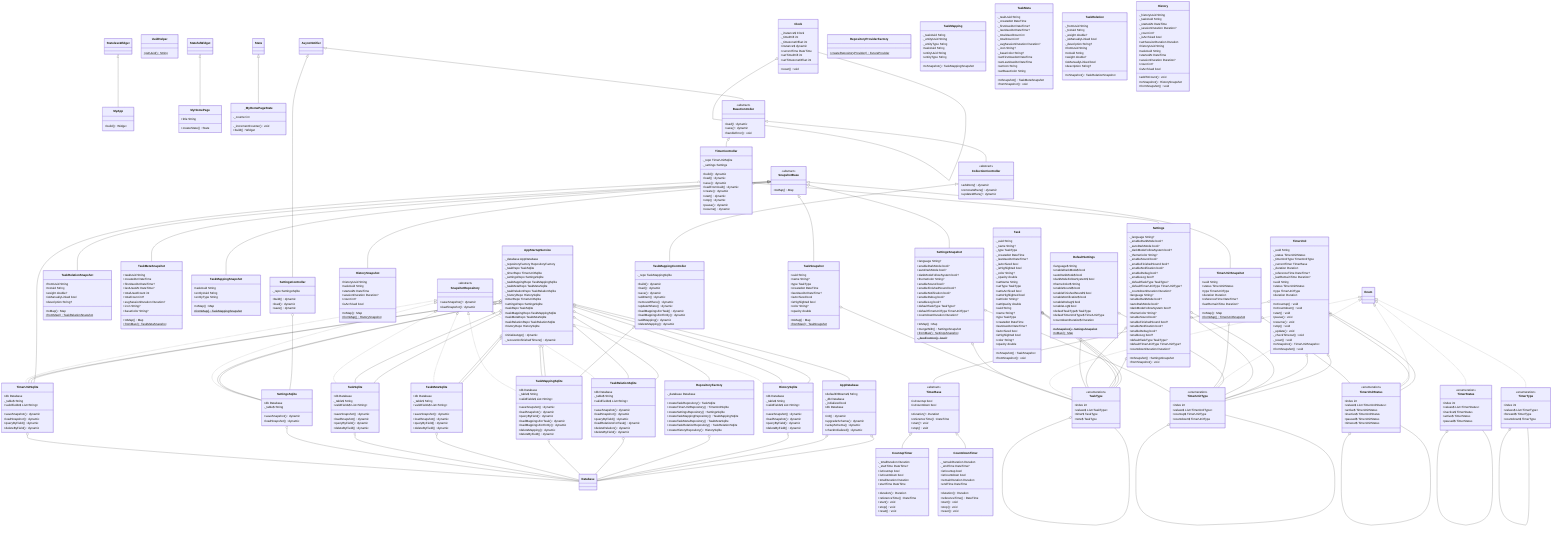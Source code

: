 classDiagram
class SettingsSnapshot
SettingsSnapshot : +language String?
SettingsSnapshot : +enableDarkMode bool?
SettingsSnapshot : +autoDarkMode bool?
SettingsSnapshot : +darkModeFollowSystem bool?
SettingsSnapshot : +themeColor String?
SettingsSnapshot : +enableSound bool?
SettingsSnapshot : +enableFinishedSound bool?
SettingsSnapshot : +enableNotification bool?
SettingsSnapshot : +enableDebug bool?
SettingsSnapshot : +enableLog bool?
SettingsSnapshot : +defaultTaskType TaskType?
SettingsSnapshot o-- TaskType
SettingsSnapshot : +defaultTimerUnitType TimerUnitType?
SettingsSnapshot o-- TimerUnitType
SettingsSnapshot : +countdownDuration Duration?
SettingsSnapshot : +toMap() Map<String, dynamic>
SettingsSnapshot : +mergeWith() SettingsSnapshot
SettingsSnapshot : +fromMap()$ SettingsSnapshot
SettingsSnapshot : -_boolFromInt()$ bool?
SnapshotBase <|-- SettingsSnapshot

class TaskRelationSnapshot
TaskRelationSnapshot : +fromUuid String
TaskRelationSnapshot : +toUuid String
TaskRelationSnapshot : +weight double?
TaskRelationSnapshot : +isManuallyLinked bool
TaskRelationSnapshot : +description String?
TaskRelationSnapshot : +toMap() Map<String, dynamic>
TaskRelationSnapshot : +fromMap()$ TaskRelationSnapshot
SnapshotBase <|-- TaskRelationSnapshot

class TaskMetaSnapshot
TaskMetaSnapshot : +taskUuid String
TaskMetaSnapshot : +createdAt DateTime
TaskMetaSnapshot : +firstUsedAt DateTime?
TaskMetaSnapshot : +lastUsedAt DateTime?
TaskMetaSnapshot : +totalUsedCount int
TaskMetaSnapshot : +totalCount int?
TaskMetaSnapshot : +avgSessionDuration Duration?
TaskMetaSnapshot : +icon String?
TaskMetaSnapshot : +baseColor String?
TaskMetaSnapshot : +toMap() Map<String, dynamic>
TaskMetaSnapshot : +fromMap()$ TaskMetaSnapshot
SnapshotBase <|-- TaskMetaSnapshot

class TaskMappingSnapshot
TaskMappingSnapshot : +taskUuid String
TaskMappingSnapshot : +entityUuid String
TaskMappingSnapshot : +entityType String
TaskMappingSnapshot : +toMap() Map<String, dynamic>
TaskMappingSnapshot : +fromMap()$ TaskMappingSnapshot
SnapshotBase <|-- TaskMappingSnapshot

class TaskSnapshot
TaskSnapshot : +uuid String
TaskSnapshot : +name String?
TaskSnapshot : +type TaskType
TaskSnapshot o-- TaskType
TaskSnapshot : +createdAt DateTime
TaskSnapshot : +lastUsedAt DateTime?
TaskSnapshot : +isArchived bool
TaskSnapshot : +isHighlighted bool
TaskSnapshot : +color String?
TaskSnapshot : +opacity double
TaskSnapshot : +toMap() Map<String, dynamic>
TaskSnapshot : +fromMap()$ TaskSnapshot
SnapshotBase <|-- TaskSnapshot

class HistorySnapshot
HistorySnapshot : +historyUuid String
HistorySnapshot : +taskUuid String
HistorySnapshot : +startedAt DateTime
HistorySnapshot : +sessionDuration Duration?
HistorySnapshot : +count int?
HistorySnapshot : +isArchived bool
HistorySnapshot : +toMap() Map<String, dynamic>
HistorySnapshot : +fromMap()$ HistorySnapshot
SnapshotBase <|-- HistorySnapshot

class TimerUnitSnapshot
TimerUnitSnapshot : +uuid String
TimerUnitSnapshot : +status TimerUnitStatus
TimerUnitSnapshot o-- TimerUnitStatus
TimerUnitSnapshot : +type TimerUnitType
TimerUnitSnapshot o-- TimerUnitType
TimerUnitSnapshot : +duration Duration
TimerUnitSnapshot : +referenceTime DateTime?
TimerUnitSnapshot : +lastRemainTime Duration?
TimerUnitSnapshot : +toMap() Map<String, dynamic>
TimerUnitSnapshot : +fromMap()$ TimerUnitSnapshot
SnapshotBase <|-- TimerUnitSnapshot

class SnapshotBase
<<abstract>> SnapshotBase
SnapshotBase : +toMap()* Map<String, dynamic>

class TimerStatus
<<enumeration>> TimerStatus
TimerStatus : +index int
TimerStatus : +values$ List~TimerStatus~
TimerStatus : +inactive$ TimerStatus
TimerStatus o-- TimerStatus
TimerStatus : +active$ TimerStatus
TimerStatus o-- TimerStatus
TimerStatus : +paused$ TimerStatus
TimerStatus o-- TimerStatus
Enum <|.. TimerStatus

class TimerType
<<enumeration>> TimerType
TimerType : +index int
TimerType : +values$ List~TimerType~
TimerType : +forward$ TimerType
TimerType o-- TimerType
TimerType : +countdown$ TimerType
TimerType o-- TimerType
Enum <|.. TimerType

class TimerUnitType
<<enumeration>> TimerUnitType
TimerUnitType : +index int
TimerUnitType : +values$ List~TimerUnitType~
TimerUnitType : +countup$ TimerUnitType
TimerUnitType o-- TimerUnitType
TimerUnitType : +countdown$ TimerUnitType
TimerUnitType o-- TimerUnitType
Enum <|.. TimerUnitType

class TaskType
<<enumeration>> TaskType
TaskType : +index int
TaskType : +values$ List~TaskType~
TaskType : +timer$ TaskType
TaskType o-- TaskType
TaskType : +note$ TaskType
TaskType o-- TaskType
Enum <|.. TaskType

class TimerUnitStatus
<<enumeration>> TimerUnitStatus
TimerUnitStatus : +index int
TimerUnitStatus : +values$ List~TimerUnitStatus~
TimerUnitStatus : +active$ TimerUnitStatus
TimerUnitStatus o-- TimerUnitStatus
TimerUnitStatus : +inactive$ TimerUnitStatus
TimerUnitStatus o-- TimerUnitStatus
TimerUnitStatus : +paused$ TimerUnitStatus
TimerUnitStatus o-- TimerUnitStatus
TimerUnitStatus : +timeout$ TimerUnitStatus
TimerUnitStatus o-- TimerUnitStatus
Enum <|.. TimerUnitStatus

class DefaultSettings
DefaultSettings : +language$ String
DefaultSettings : +enableDarkMode$ bool
DefaultSettings : +autoDarkMode$ bool
DefaultSettings : +darkModeFollowSystem$ bool
DefaultSettings : +themeColor$ String
DefaultSettings : +enableSound$ bool
DefaultSettings : +enableFinishedSound$ bool
DefaultSettings : +enableNotification$ bool
DefaultSettings : +enableDebug$ bool
DefaultSettings : +enableLog$ bool
DefaultSettings : +defaultTaskType$ TaskType
DefaultSettings o-- TaskType
DefaultSettings : +defaultTimerUnitType$ TimerUnitType
DefaultSettings o-- TimerUnitType
DefaultSettings : +countdownDuration$ Duration
DefaultSettings : +toSnapshot()$ SettingsSnapshot
DefaultSettings : +toMap()$ Map<String, dynamic>

class Clock
Clock : -_instance$ Clock
Clock o-- Clock
Clock : -_timeDrift int
Clock : -_timezoneOffset int
Clock : +instance$ dynamic
Clock : +currentTime DateTime
Clock : +setTimeDrift int
Clock : +setTimezoneOffset int
Clock : +reset() void

class UuidHelper
UuidHelper : +getUuid()$ String

class TimerUnitSqlite
TimerUnitSqlite : +db Database
TimerUnitSqlite o-- Database
TimerUnitSqlite : -_table$ String
TimerUnitSqlite : +validFields$ List~String~
TimerUnitSqlite : +saveSnapshot() dynamic
TimerUnitSqlite : +loadSnapshot() dynamic
TimerUnitSqlite : +queryByField() dynamic
TimerUnitSqlite : +deleteByField() dynamic
SnapshotRepository <|.. TimerUnitSqlite

class SettingsSqlite
SettingsSqlite : +db Database
SettingsSqlite o-- Database
SettingsSqlite : -_table$ String
SettingsSqlite : +saveSnapshot() dynamic
SettingsSqlite : +loadSnapshot() dynamic
SnapshotRepository <|.. SettingsSqlite

class SnapshotRepository
<<abstract>> SnapshotRepository
SnapshotRepository : +saveSnapshot()* dynamic
SnapshotRepository : +loadSnapshot()* dynamic

class TaskSqlite
TaskSqlite : +db Database
TaskSqlite o-- Database
TaskSqlite : -_table$ String
TaskSqlite : +validFields$ List~String~
TaskSqlite : +saveSnapshot() dynamic
TaskSqlite : +loadSnapshot() dynamic
TaskSqlite : +queryByField() dynamic
TaskSqlite : +deleteByField() dynamic
SnapshotRepository <|.. TaskSqlite

class TaskMetaSqlite
TaskMetaSqlite : +db Database
TaskMetaSqlite o-- Database
TaskMetaSqlite : -_table$ String
TaskMetaSqlite : +validFields$ List~String~
TaskMetaSqlite : +saveSnapshot() dynamic
TaskMetaSqlite : +loadSnapshot() dynamic
TaskMetaSqlite : +queryByField() dynamic
TaskMetaSqlite : +deleteByField() dynamic
SnapshotRepository <|.. TaskMetaSqlite

class TaskMappingSqlite
TaskMappingSqlite : +db Database
TaskMappingSqlite o-- Database
TaskMappingSqlite : -_table$ String
TaskMappingSqlite : +validFields$ List~String~
TaskMappingSqlite : +saveSnapshot() dynamic
TaskMappingSqlite : +loadSnapshot() dynamic
TaskMappingSqlite : +queryByField() dynamic
TaskMappingSqlite : +loadMappingsForTask() dynamic
TaskMappingSqlite : +loadMappingsForEntity() dynamic
TaskMappingSqlite : +deleteMapping() dynamic
TaskMappingSqlite : +deleteByField() dynamic
SnapshotRepository <|.. TaskMappingSqlite

class TaskRelationSqlite
TaskRelationSqlite : +db Database
TaskRelationSqlite o-- Database
TaskRelationSqlite : -_table$ String
TaskRelationSqlite : +validFields$ List~String~
TaskRelationSqlite : +saveSnapshot() dynamic
TaskRelationSqlite : +loadSnapshot() dynamic
TaskRelationSqlite : +queryByField() dynamic
TaskRelationSqlite : +loadRelationsForTask() dynamic
TaskRelationSqlite : +deleteRelation() dynamic
TaskRelationSqlite : +deleteByField() dynamic
SnapshotRepository <|.. TaskRelationSqlite

class RepositoryFactory
RepositoryFactory : -_database Database
RepositoryFactory o-- Database
RepositoryFactory : +createTaskRepository() TaskSqlite
RepositoryFactory : +createTimerUnitRepository() TimerUnitSqlite
RepositoryFactory : +createSettingsRepository() SettingsSqlite
RepositoryFactory : +createTaskMappingRepository() TaskMappingSqlite
RepositoryFactory : +createTaskMetaRepository() TaskMetaSqlite
RepositoryFactory : +createTaskRelationRepository() TaskRelationSqlite
RepositoryFactory : +createHistoryRepository() HistorySqlite

class HistorySqlite
HistorySqlite : +db Database
HistorySqlite o-- Database
HistorySqlite : -_table$ String
HistorySqlite : +validFields$ List~String~
HistorySqlite : +saveSnapshot() dynamic
HistorySqlite : +loadSnapshot() dynamic
HistorySqlite : +queryByField() dynamic
HistorySqlite : +deleteByField() dynamic
SnapshotRepository <|.. HistorySqlite

class AppDatabase
AppDatabase : +defaultDbName$ String
AppDatabase : -_db Database
AppDatabase o-- Database
AppDatabase : -_initialized bool
AppDatabase : +db Database
AppDatabase o-- Database
AppDatabase : +init() dynamic
AppDatabase : +upgradeSchema() dynamic
AppDatabase : +setupSchema() dynamic
AppDatabase : +checkInitialized() dynamic

class MyApp
MyApp : +build() Widget
StatelessWidget <|-- MyApp

class MyHomePage
MyHomePage : +title String
MyHomePage : +createState() State<MyHomePage>
StatefulWidget <|-- MyHomePage

class _MyHomePageState
_MyHomePageState : -_counter int
_MyHomePageState : -_incrementCounter() void
_MyHomePageState : +build() Widget
State <|-- _MyHomePageState

class Settings
Settings : -_language String?
Settings : -_enableDarkMode bool?
Settings : -_autoDarkMode bool?
Settings : -_darkModeFollowSystem bool?
Settings : -_themeColor String?
Settings : -_enableSound bool?
Settings : -_enableFinishedSound bool?
Settings : -_enableNotification bool?
Settings : -_enableDebug bool?
Settings : -_enableLog bool?
Settings : -_defaultTaskType TaskType?
Settings o-- TaskType
Settings : -_defaultTimerUnitType TimerUnitType?
Settings o-- TimerUnitType
Settings : -_countdownDuration Duration?
Settings : +language String?
Settings : +enableDarkMode bool?
Settings : +autoDarkMode bool?
Settings : +darkModeFollowSystem bool?
Settings : +themeColor String?
Settings : +enableSound bool?
Settings : +enableFinishedSound bool?
Settings : +enableNotification bool?
Settings : +enableDebug bool?
Settings : +enableLog bool?
Settings : +defaultTaskType TaskType?
Settings o-- TaskType
Settings : +defaultTimerUnitType TimerUnitType?
Settings o-- TimerUnitType
Settings : +countdownDuration Duration?
Settings : +toSnapshot() SettingsSnapshot
Settings : +fromSnapshot() void

class AppStartupService
AppStartupService : -_database AppDatabase
AppStartupService o-- AppDatabase
AppStartupService : -_repositoryFactory RepositoryFactory
AppStartupService o-- RepositoryFactory
AppStartupService : -_taskRepo TaskSqlite
AppStartupService o-- TaskSqlite
AppStartupService : -_timerRepo TimerUnitSqlite
AppStartupService o-- TimerUnitSqlite
AppStartupService : -_settingsRepo SettingsSqlite
AppStartupService o-- SettingsSqlite
AppStartupService : -_taskMappingRepo TaskMappingSqlite
AppStartupService o-- TaskMappingSqlite
AppStartupService : -_taskMetaRepo TaskMetaSqlite
AppStartupService o-- TaskMetaSqlite
AppStartupService : -_taskRelationRepo TaskRelationSqlite
AppStartupService o-- TaskRelationSqlite
AppStartupService : -_historyRepo HistorySqlite
AppStartupService o-- HistorySqlite
AppStartupService : +timerRepo TimerUnitSqlite
AppStartupService o-- TimerUnitSqlite
AppStartupService : +settingsRepo SettingsSqlite
AppStartupService o-- SettingsSqlite
AppStartupService : +taskRepo TaskSqlite
AppStartupService o-- TaskSqlite
AppStartupService : +taskMappingRepo TaskMappingSqlite
AppStartupService o-- TaskMappingSqlite
AppStartupService : +taskMetaRepo TaskMetaSqlite
AppStartupService o-- TaskMetaSqlite
AppStartupService : +taskRelationRepo TaskRelationSqlite
AppStartupService o-- TaskRelationSqlite
AppStartupService : +historyRepo HistorySqlite
AppStartupService o-- HistorySqlite
AppStartupService : +initializeApp() dynamic
AppStartupService : -_recoverUnfinishedTimers() dynamic

class SettingsController
SettingsController : -_repo SettingsSqlite
SettingsController o-- SettingsSqlite
SettingsController : +build() dynamic
SettingsController : +load() dynamic
SettingsController : +save() dynamic
AsyncNotifier <|-- SettingsController

class CollectionController
<<abstract>> CollectionController
CollectionController : +addItem()* dynamic
CollectionController : +removeWhere()* dynamic
CollectionController : +updateWhere()* dynamic
BaseController <|-- CollectionController

class TaskMappingController
TaskMappingController : -_repo TaskMappingSqlite
TaskMappingController o-- TaskMappingSqlite
TaskMappingController : +build() dynamic
TaskMappingController : +load() dynamic
TaskMappingController : +save() dynamic
TaskMappingController : +addItem() dynamic
TaskMappingController : +removeWhere() dynamic
TaskMappingController : +updateWhere() dynamic
TaskMappingController : +loadMappingsForTask() dynamic
TaskMappingController : +loadMappingsForEntity() dynamic
TaskMappingController : +addMapping() dynamic
TaskMappingController : +deleteMapping() dynamic
CollectionController <|-- TaskMappingController

class BaseController
<<abstract>> BaseController
BaseController : +load()* dynamic
BaseController : +save()* dynamic
BaseController : +handleError() void
AsyncNotifier <|-- BaseController

class TimerController
TimerController : -_repo TimerUnitSqlite
TimerController o-- TimerUnitSqlite
TimerController : -_settings Settings
TimerController o-- Settings
TimerController : +build() dynamic
TimerController : +load() dynamic
TimerController : +save() dynamic
TimerController : +loadFromUuid() dynamic
TimerController : +create() dynamic
TimerController : +start() dynamic
TimerController : +stop() dynamic
TimerController : +pause() dynamic
TimerController : +resume() dynamic
BaseController <|-- TimerController

class RepositoryProviderFactory
RepositoryProviderFactory : +createRepositoryProvider()$ FutureProvider<T>

class Task
Task : -_uuid String
Task : -_name String?
Task : -_type TaskType
Task o-- TaskType
Task : -_createdAt DateTime
Task : -_lastUsedAt DateTime?
Task : -_isArchived bool
Task : -_isHighlighted bool
Task : -_color String?
Task : -_opacity double
Task : +setName String
Task : +setType TaskType
Task o-- TaskType
Task : +setIsArchived bool
Task : +setIsHighlighted bool
Task : +setColor String?
Task : +setOpacity double
Task : +uuid String
Task : +name String?
Task : +type TaskType
Task o-- TaskType
Task : +createdAt DateTime
Task : +lastUsedAt DateTime?
Task : +isArchived bool
Task : +isHighlighted bool
Task : +color String?
Task : +opacity double
Task : +toSnapshot() TaskSnapshot
Task : +fromSnapshot() void

class TaskMapping
TaskMapping : -_taskUuid String
TaskMapping : -_entityUuid String
TaskMapping : -_entityType String
TaskMapping : +taskUuid String
TaskMapping : +entityUuid String
TaskMapping : +entityType String
TaskMapping : +toSnapshot() TaskMappingSnapshot

class TaskMeta
TaskMeta : -_taskUuid String
TaskMeta : -_createdAt DateTime
TaskMeta : -_firstUsedAt DateTime?
TaskMeta : -_lastUsedAt DateTime?
TaskMeta : -_totalUsedCount int
TaskMeta : -_totalCount int?
TaskMeta : -_avgSessionDuration Duration?
TaskMeta : -_icon String?
TaskMeta : -_baseColor String?
TaskMeta : +setFirstUsedAt DateTime
TaskMeta : +setLastUsedAt DateTime
TaskMeta : +setIcon String
TaskMeta : +setBaseColor String
TaskMeta : +toSnapshot() TaskMetaSnapshot
TaskMeta : +fromSnapshot() void

class TaskRelation
TaskRelation : -_fromUuid String
TaskRelation : -_toUuid String
TaskRelation : -_weight double?
TaskRelation : -_isManuallyLinked bool
TaskRelation : -_description String?
TaskRelation : +fromUuid String
TaskRelation : +toUuid String
TaskRelation : +weight double?
TaskRelation : +isManuallyLinked bool
TaskRelation : +description String?
TaskRelation : +toSnapshot() TaskRelationSnapshot

class History
History : -_historyUuid String
History : -_taskUuid String
History : -_startedAt DateTime
History : -_sessionDuration Duration?
History : -_count int?
History : -_isArchived bool
History : +setSessionDuration Duration
History : +historyUuid String
History : +taskUuid String
History : +startedAt DateTime
History : +sessionDuration Duration?
History : +count int?
History : +isArchived bool
History : +addToCount() void
History : +toSnapshot() HistorySnapshot
History : +fromSnapshot() void

class TimerUnit
TimerUnit : -_uuid String
TimerUnit : -_status TimerUnitStatus
TimerUnit o-- TimerUnitStatus
TimerUnit : -_timerUnitType TimerUnitType
TimerUnit o-- TimerUnitType
TimerUnit : -_currentTimer TimerBase
TimerUnit o-- TimerBase
TimerUnit : -_duration Duration
TimerUnit : -_referenceTime DateTime?
TimerUnit : -_lastRemainTime Duration?
TimerUnit : +uuid String
TimerUnit : +status TimerUnitStatus
TimerUnit o-- TimerUnitStatus
TimerUnit : +type TimerUnitType
TimerUnit o-- TimerUnitType
TimerUnit : +duration Duration
TimerUnit : +toCountup() void
TimerUnit : +toCountdown() void
TimerUnit : +start() void
TimerUnit : +pause() void
TimerUnit : +resume() void
TimerUnit : +stop() void
TimerUnit : -_update() void
TimerUnit : -_checkTimeout() void
TimerUnit : -_reset() void
TimerUnit : +toSnapshot() TimerUnitSnapshot
TimerUnit : +fromSnapshot() void

class TimerBase
<<abstract>> TimerBase
TimerBase : +isCountup bool
TimerBase : +isCountdown bool
TimerBase : +duration()* Duration
TimerBase : +referenceTime()* DateTime
TimerBase : +start()* void
TimerBase : +stop()* void

class CountupTimer
CountupTimer : -_totalDuration Duration
CountupTimer : -_startTime DateTime?
CountupTimer : +isCountup bool
CountupTimer : +isCountdown bool
CountupTimer : +totalDuration Duration
CountupTimer : +startTime DateTime
CountupTimer : +duration() Duration
CountupTimer : +referenceTime() DateTime
CountupTimer : +start() void
CountupTimer : +stop() void
CountupTimer : +reset() void
TimerBase <|-- CountupTimer

class CountdownTimer
CountdownTimer : -_remainDuration Duration
CountdownTimer : -_endTime DateTime?
CountdownTimer : +isCountup bool
CountdownTimer : +isCountdown bool
CountdownTimer : +remainDuration Duration
CountdownTimer : +endTime DateTime
CountdownTimer : +duration() Duration
CountdownTimer : +referenceTime() DateTime
CountdownTimer : +start() void
CountdownTimer : +stop() void
CountdownTimer : +reset() void
TimerBase <|-- CountdownTimer